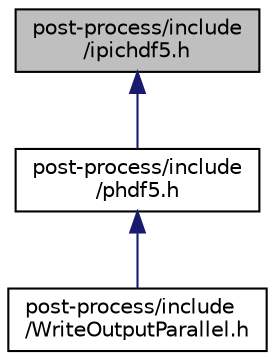 digraph "post-process/include/ipichdf5.h"
{
 // INTERACTIVE_SVG=YES
 // LATEX_PDF_SIZE
  edge [fontname="Helvetica",fontsize="10",labelfontname="Helvetica",labelfontsize="10"];
  node [fontname="Helvetica",fontsize="10",shape=record];
  Node1 [label="post-process/include\l/ipichdf5.h",height=0.2,width=0.4,color="black", fillcolor="grey75", style="filled", fontcolor="black",tooltip=" "];
  Node1 -> Node2 [dir="back",color="midnightblue",fontsize="10",style="solid",fontname="Helvetica"];
  Node2 [label="post-process/include\l/phdf5.h",height=0.2,width=0.4,color="black", fillcolor="white", style="filled",URL="$d5/dc5/post-process_2include_2phdf5_8h.html",tooltip=" "];
  Node2 -> Node3 [dir="back",color="midnightblue",fontsize="10",style="solid",fontname="Helvetica"];
  Node3 [label="post-process/include\l/WriteOutputParallel.h",height=0.2,width=0.4,color="black", fillcolor="white", style="filled",URL="$d4/de1/post-process_2include_2_write_output_parallel_8h.html",tooltip=" "];
}
